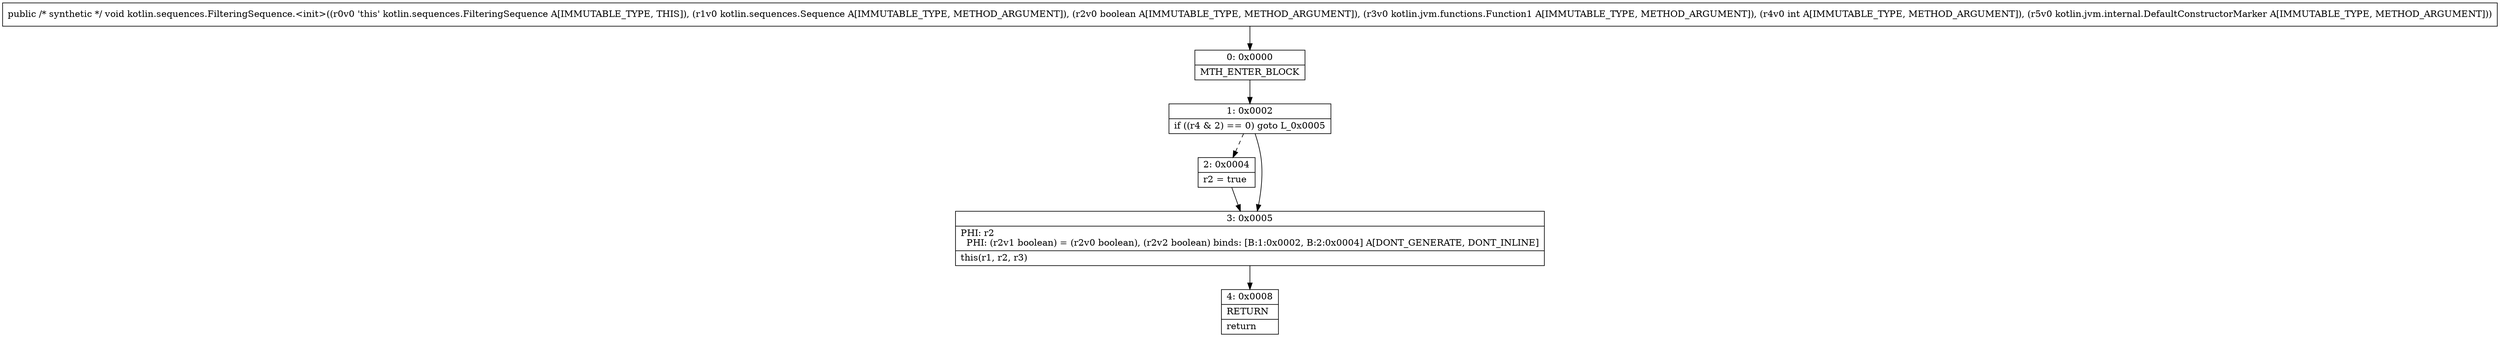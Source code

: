 digraph "CFG forkotlin.sequences.FilteringSequence.\<init\>(Lkotlin\/sequences\/Sequence;ZLkotlin\/jvm\/functions\/Function1;ILkotlin\/jvm\/internal\/DefaultConstructorMarker;)V" {
Node_0 [shape=record,label="{0\:\ 0x0000|MTH_ENTER_BLOCK\l}"];
Node_1 [shape=record,label="{1\:\ 0x0002|if ((r4 & 2) == 0) goto L_0x0005\l}"];
Node_2 [shape=record,label="{2\:\ 0x0004|r2 = true\l}"];
Node_3 [shape=record,label="{3\:\ 0x0005|PHI: r2 \l  PHI: (r2v1 boolean) = (r2v0 boolean), (r2v2 boolean) binds: [B:1:0x0002, B:2:0x0004] A[DONT_GENERATE, DONT_INLINE]\l|this(r1, r2, r3)\l}"];
Node_4 [shape=record,label="{4\:\ 0x0008|RETURN\l|return\l}"];
MethodNode[shape=record,label="{public \/* synthetic *\/ void kotlin.sequences.FilteringSequence.\<init\>((r0v0 'this' kotlin.sequences.FilteringSequence A[IMMUTABLE_TYPE, THIS]), (r1v0 kotlin.sequences.Sequence A[IMMUTABLE_TYPE, METHOD_ARGUMENT]), (r2v0 boolean A[IMMUTABLE_TYPE, METHOD_ARGUMENT]), (r3v0 kotlin.jvm.functions.Function1 A[IMMUTABLE_TYPE, METHOD_ARGUMENT]), (r4v0 int A[IMMUTABLE_TYPE, METHOD_ARGUMENT]), (r5v0 kotlin.jvm.internal.DefaultConstructorMarker A[IMMUTABLE_TYPE, METHOD_ARGUMENT])) }"];
MethodNode -> Node_0;
Node_0 -> Node_1;
Node_1 -> Node_2[style=dashed];
Node_1 -> Node_3;
Node_2 -> Node_3;
Node_3 -> Node_4;
}

